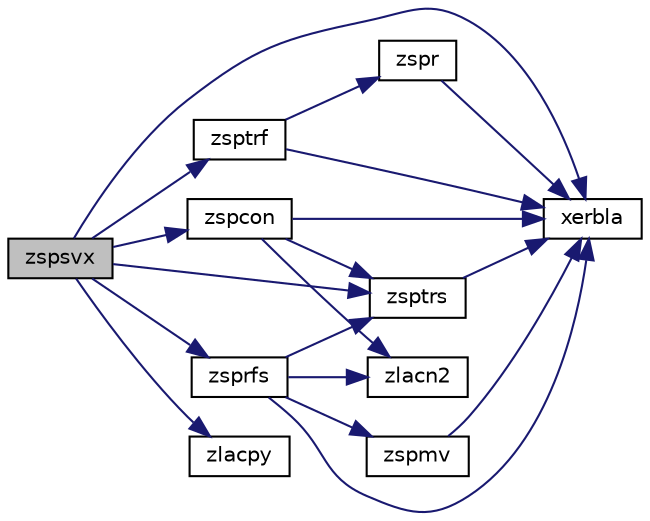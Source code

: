 digraph "zspsvx"
{
 // LATEX_PDF_SIZE
  edge [fontname="Helvetica",fontsize="10",labelfontname="Helvetica",labelfontsize="10"];
  node [fontname="Helvetica",fontsize="10",shape=record];
  rankdir="LR";
  Node1 [label="zspsvx",height=0.2,width=0.4,color="black", fillcolor="grey75", style="filled", fontcolor="black",tooltip="ZSPSVX computes the solution to system of linear equations A * X = B for OTHER matrices"];
  Node1 -> Node2 [color="midnightblue",fontsize="10",style="solid",fontname="Helvetica"];
  Node2 [label="xerbla",height=0.2,width=0.4,color="black", fillcolor="white", style="filled",URL="$xerbla_8f.html#a377ee61015baf8dea7770b3a404b1c07",tooltip="XERBLA"];
  Node1 -> Node3 [color="midnightblue",fontsize="10",style="solid",fontname="Helvetica"];
  Node3 [label="zlacpy",height=0.2,width=0.4,color="black", fillcolor="white", style="filled",URL="$zlacpy_8f.html#a519ff79bf915433651747242f22078fb",tooltip="ZLACPY copies all or part of one two-dimensional array to another."];
  Node1 -> Node4 [color="midnightblue",fontsize="10",style="solid",fontname="Helvetica"];
  Node4 [label="zspcon",height=0.2,width=0.4,color="black", fillcolor="white", style="filled",URL="$zspcon_8f.html#acb9a0897029e1586049b7f5ed909c29d",tooltip="ZSPCON"];
  Node4 -> Node2 [color="midnightblue",fontsize="10",style="solid",fontname="Helvetica"];
  Node4 -> Node5 [color="midnightblue",fontsize="10",style="solid",fontname="Helvetica"];
  Node5 [label="zlacn2",height=0.2,width=0.4,color="black", fillcolor="white", style="filled",URL="$zlacn2_8f.html#a0fbe7a858e42dcf07db12aa892a9e513",tooltip="ZLACN2 estimates the 1-norm of a square matrix, using reverse communication for evaluating matrix-vec..."];
  Node4 -> Node6 [color="midnightblue",fontsize="10",style="solid",fontname="Helvetica"];
  Node6 [label="zsptrs",height=0.2,width=0.4,color="black", fillcolor="white", style="filled",URL="$zsptrs_8f.html#ad7707b93da81b9fbe2e77e181da213ea",tooltip="ZSPTRS"];
  Node6 -> Node2 [color="midnightblue",fontsize="10",style="solid",fontname="Helvetica"];
  Node1 -> Node7 [color="midnightblue",fontsize="10",style="solid",fontname="Helvetica"];
  Node7 [label="zsprfs",height=0.2,width=0.4,color="black", fillcolor="white", style="filled",URL="$zsprfs_8f.html#a93f8c4801b98cbfca835889550905963",tooltip="ZSPRFS"];
  Node7 -> Node2 [color="midnightblue",fontsize="10",style="solid",fontname="Helvetica"];
  Node7 -> Node5 [color="midnightblue",fontsize="10",style="solid",fontname="Helvetica"];
  Node7 -> Node8 [color="midnightblue",fontsize="10",style="solid",fontname="Helvetica"];
  Node8 [label="zspmv",height=0.2,width=0.4,color="black", fillcolor="white", style="filled",URL="$zspmv_8f.html#acdf3f8d85ee17416011456fa118d811a",tooltip="ZSPMV computes a matrix-vector product for complex vectors using a complex symmetric packed matrix"];
  Node8 -> Node2 [color="midnightblue",fontsize="10",style="solid",fontname="Helvetica"];
  Node7 -> Node6 [color="midnightblue",fontsize="10",style="solid",fontname="Helvetica"];
  Node1 -> Node9 [color="midnightblue",fontsize="10",style="solid",fontname="Helvetica"];
  Node9 [label="zsptrf",height=0.2,width=0.4,color="black", fillcolor="white", style="filled",URL="$zsptrf_8f.html#a6d2227b7103ebbf998c1db174f99cd0d",tooltip="ZSPTRF"];
  Node9 -> Node2 [color="midnightblue",fontsize="10",style="solid",fontname="Helvetica"];
  Node9 -> Node10 [color="midnightblue",fontsize="10",style="solid",fontname="Helvetica"];
  Node10 [label="zspr",height=0.2,width=0.4,color="black", fillcolor="white", style="filled",URL="$zspr_8f.html#a7ff09c2e6461d2b2ee508ab4767ebbdd",tooltip="ZSPR performs the symmetrical rank-1 update of a complex symmetric packed matrix."];
  Node10 -> Node2 [color="midnightblue",fontsize="10",style="solid",fontname="Helvetica"];
  Node1 -> Node6 [color="midnightblue",fontsize="10",style="solid",fontname="Helvetica"];
}
